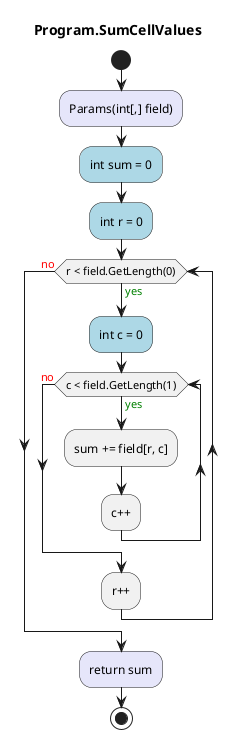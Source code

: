 @startuml Program.SumCellValues
title Program.SumCellValues
start
#Lavender:Params(int[,] field);
#LightBlue:int sum = 0;
#LightBlue:int r = 0;
while (r < field.GetLength(0)) is (<color:green>yes)
    #LightBlue:int c = 0;
    while (c < field.GetLength(1)) is (<color:green>yes)
        :sum += field[r, c];
    :c++;
    endwhile (<color:red>no)
:r++;
endwhile (<color:red>no)
#Lavender:return sum;
stop
@enduml
